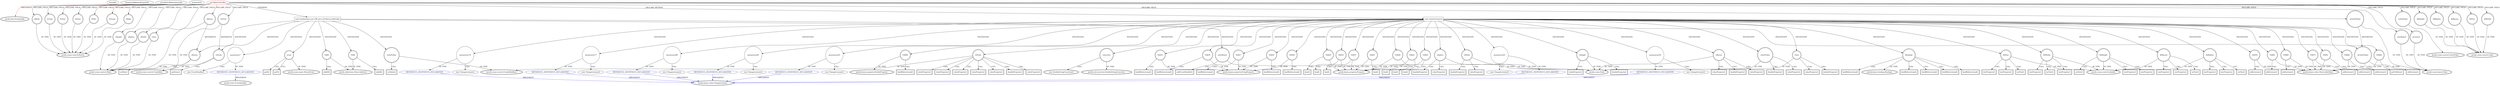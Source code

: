 digraph {
baseInfo[graphId=3089,category="extension_graph",isAnonymous=false,possibleRelation=true]
frameworkRelatedTypesInfo[0="javafx.fxml.Initializable"]
possibleCollaborationsInfo[0="3089~OVERRIDING_METHOD_DECLARATION-INSTANTIATION-~javafx.fxml.Initializable ~javafx.event.EventHandler ~false~true",1="3089~CLIENT_METHOD_DECLARATION-INSTANTIATION-~javafx.fxml.Initializable ~javafx.beans.value.ChangeListener ~false~true"]
locationInfo[projectName="if12b051-SWP_Paint",filePath="/if12b051-SWP_Paint/SWP_Paint-master/SWP_Paint/src/gui/MainController.java",contextSignature="MainController",graphId="3089"]
0[label="gui.MainController",vertexType="ROOT_CLIENT_CLASS_DECLARATION",isFrameworkType=false,color=red]
1[label="javafx.fxml.Initializable",vertexType="FRAMEWORK_INTERFACE_TYPE",isFrameworkType=true,peripheries=2]
2[label="bClear",vertexType="FIELD_DECLARATION",isFrameworkType=true,peripheries=2,shape=circle]
3[label="javafx.scene.control.Button",vertexType="FRAMEWORK_CLASS_TYPE",isFrameworkType=true,peripheries=2]
4[label="bDraw",vertexType="FIELD_DECLARATION",isFrameworkType=true,peripheries=2,shape=circle]
6[label="bEdit",vertexType="FIELD_DECLARATION",isFrameworkType=true,peripheries=2,shape=circle]
8[label="bGroup",vertexType="FIELD_DECLARATION",isFrameworkType=true,peripheries=2,shape=circle]
10[label="bHelp",vertexType="FIELD_DECLARATION",isFrameworkType=true,peripheries=2,shape=circle]
12[label="bRedo",vertexType="FIELD_DECLARATION",isFrameworkType=true,peripheries=2,shape=circle]
14[label="bUndo",vertexType="FIELD_DECLARATION",isFrameworkType=true,peripheries=2,shape=circle]
16[label="cbTools",vertexType="FIELD_DECLARATION",isFrameworkType=true,peripheries=2,shape=circle]
17[label="javafx.scene.control.ComboBox",vertexType="FRAMEWORK_CLASS_TYPE",isFrameworkType=true,peripheries=2]
18[label="colorPicker",vertexType="FIELD_DECLARATION",isFrameworkType=true,peripheries=2,shape=circle]
19[label="javafx.scene.control.ColorPicker",vertexType="FRAMEWORK_CLASS_TYPE",isFrameworkType=true,peripheries=2]
20[label="lblHeight",vertexType="FIELD_DECLARATION",isFrameworkType=true,peripheries=2,shape=circle]
21[label="javafx.scene.control.Label",vertexType="FRAMEWORK_CLASS_TYPE",isFrameworkType=true,peripheries=2]
22[label="lblRadius",vertexType="FIELD_DECLARATION",isFrameworkType=true,peripheries=2,shape=circle]
24[label="lblResize",vertexType="FIELD_DECLARATION",isFrameworkType=true,peripheries=2,shape=circle]
26[label="lblSize",vertexType="FIELD_DECLARATION",isFrameworkType=true,peripheries=2,shape=circle]
28[label="lblWidth",vertexType="FIELD_DECLARATION",isFrameworkType=true,peripheries=2,shape=circle]
30[label="pArtBoard",vertexType="FIELD_DECLARATION",isFrameworkType=true,peripheries=2,shape=circle]
31[label="javafx.scene.layout.Pane",vertexType="FRAMEWORK_CLASS_TYPE",isFrameworkType=true,peripheries=2]
32[label="pColorPicker",vertexType="FIELD_DECLARATION",isFrameworkType=true,peripheries=2,shape=circle]
34[label="pControl",vertexType="FIELD_DECLARATION",isFrameworkType=true,peripheries=2,shape=circle]
36[label="sHeight",vertexType="FIELD_DECLARATION",isFrameworkType=true,peripheries=2,shape=circle]
37[label="javafx.scene.control.Slider",vertexType="FRAMEWORK_CLASS_TYPE",isFrameworkType=true,peripheries=2]
38[label="sRadius",vertexType="FIELD_DECLARATION",isFrameworkType=true,peripheries=2,shape=circle]
40[label="sResize",vertexType="FIELD_DECLARATION",isFrameworkType=true,peripheries=2,shape=circle]
42[label="sSize",vertexType="FIELD_DECLARATION",isFrameworkType=true,peripheries=2,shape=circle]
44[label="sWidth",vertexType="FIELD_DECLARATION",isFrameworkType=true,peripheries=2,shape=circle]
46[label="void initialize(java.net.URL,java.util.ResourceBundle)",vertexType="OVERRIDING_METHOD_DECLARATION",isFrameworkType=false,shape=box]
47[label="VAR0",vertexType="VARIABLE_EXPRESION",isFrameworkType=true,peripheries=2,shape=circle]
49[label="javafx.collections.ObservableList",vertexType="FRAMEWORK_INTERFACE_TYPE",isFrameworkType=true,peripheries=2]
48[label="addAll()",vertexType="INSIDE_CALL",isFrameworkType=true,peripheries=2,shape=box]
50[label="cbTools",vertexType="VARIABLE_EXPRESION",isFrameworkType=true,peripheries=2,shape=circle]
51[label="getItems()",vertexType="INSIDE_CALL",isFrameworkType=true,peripheries=2,shape=box]
53[label="sResize",vertexType="VARIABLE_EXPRESION",isFrameworkType=true,peripheries=2,shape=circle]
54[label="setMax()",vertexType="INSIDE_CALL",isFrameworkType=true,peripheries=2,shape=box]
56[label="colorPicker",vertexType="VARIABLE_EXPRESION",isFrameworkType=true,peripheries=2,shape=circle]
58[label="javafx.scene.control.ComboBoxBase",vertexType="FRAMEWORK_CLASS_TYPE",isFrameworkType=true,peripheries=2]
57[label="setValue()",vertexType="INSIDE_CALL",isFrameworkType=true,peripheries=2,shape=box]
59[label="VAR4",vertexType="VARIABLE_EXPRESION",isFrameworkType=true,peripheries=2,shape=circle]
60[label="addAll()",vertexType="INSIDE_CALL",isFrameworkType=true,peripheries=2,shape=box]
62[label="pColorPicker",vertexType="VARIABLE_EXPRESION",isFrameworkType=true,peripheries=2,shape=circle]
63[label="getChildren()",vertexType="INSIDE_CALL",isFrameworkType=true,peripheries=2,shape=box]
65[label="pArtBoard",vertexType="VARIABLE_EXPRESION",isFrameworkType=true,peripheries=2,shape=circle]
67[label="javafx.scene.Node",vertexType="FRAMEWORK_CLASS_TYPE",isFrameworkType=true,peripheries=2]
66[label="addEventHandler()",vertexType="INSIDE_CALL",isFrameworkType=true,peripheries=2,shape=box]
69[label="anonymous7",vertexType="VARIABLE_EXPRESION",isFrameworkType=false,shape=circle]
70[label="REFERENCE_ANONYMOUS_DECLARATION",vertexType="REFERENCE_ANONYMOUS_DECLARATION",isFrameworkType=false,color=blue]
71[label="javafx.event.EventHandler",vertexType="FRAMEWORK_INTERFACE_TYPE",isFrameworkType=true,peripheries=2]
68[label="new EventHandler()",vertexType="CONSTRUCTOR_CALL",isFrameworkType=false]
72[label="event",vertexType="VARIABLE_EXPRESION",isFrameworkType=true,peripheries=2,shape=circle]
74[label="javafx.scene.input.MouseEvent",vertexType="FRAMEWORK_CLASS_TYPE",isFrameworkType=true,peripheries=2]
73[label="getX()",vertexType="INSIDE_CALL",isFrameworkType=true,peripheries=2,shape=box]
76[label="getY()",vertexType="INSIDE_CALL",isFrameworkType=true,peripheries=2,shape=box]
141[label="void createListeners()",vertexType="CLIENT_METHOD_DECLARATION",isFrameworkType=false,shape=box]
143[label="converter",vertexType="VARIABLE_EXPRESION",isFrameworkType=true,peripheries=2,shape=circle]
144[label="javafx.util.converter.DoubleStringConverter",vertexType="FRAMEWORK_CLASS_TYPE",isFrameworkType=true,peripheries=2]
142[label="new DoubleStringConverter()",vertexType="CONSTRUCTOR_CALL",isFrameworkType=true,peripheries=2]
145[label="VAR27",vertexType="VARIABLE_EXPRESION",isFrameworkType=true,peripheries=2,shape=circle]
147[label="javafx.beans.property.StringProperty",vertexType="FRAMEWORK_CLASS_TYPE",isFrameworkType=true,peripheries=2]
146[label="bindBidirectional()",vertexType="INSIDE_CALL",isFrameworkType=true,peripheries=2,shape=box]
148[label="cbTools",vertexType="VARIABLE_EXPRESION",isFrameworkType=true,peripheries=2,shape=circle]
149[label="valueProperty()",vertexType="INSIDE_CALL",isFrameworkType=true,peripheries=2,shape=box]
151[label="VAR29",vertexType="VARIABLE_EXPRESION",isFrameworkType=true,peripheries=2,shape=circle]
153[label="javafx.beans.property.Property",vertexType="FRAMEWORK_INTERFACE_TYPE",isFrameworkType=true,peripheries=2]
152[label="bind()",vertexType="INSIDE_CALL",isFrameworkType=true,peripheries=2,shape=box]
154[label="sSize",vertexType="VARIABLE_EXPRESION",isFrameworkType=true,peripheries=2,shape=circle]
155[label="disableProperty()",vertexType="INSIDE_CALL",isFrameworkType=true,peripheries=2,shape=box]
157[label="VAR31",vertexType="VARIABLE_EXPRESION",isFrameworkType=true,peripheries=2,shape=circle]
158[label="bindBidirectional()",vertexType="INSIDE_CALL",isFrameworkType=true,peripheries=2,shape=box]
161[label="valueProperty()",vertexType="INSIDE_CALL",isFrameworkType=true,peripheries=2,shape=box]
162[label="VAR33",vertexType="VARIABLE_EXPRESION",isFrameworkType=true,peripheries=2,shape=circle]
163[label="bind()",vertexType="INSIDE_CALL",isFrameworkType=true,peripheries=2,shape=box]
165[label="sRadius",vertexType="VARIABLE_EXPRESION",isFrameworkType=true,peripheries=2,shape=circle]
166[label="disableProperty()",vertexType="INSIDE_CALL",isFrameworkType=true,peripheries=2,shape=box]
168[label="VAR35",vertexType="VARIABLE_EXPRESION",isFrameworkType=true,peripheries=2,shape=circle]
169[label="bindBidirectional()",vertexType="INSIDE_CALL",isFrameworkType=true,peripheries=2,shape=box]
172[label="valueProperty()",vertexType="INSIDE_CALL",isFrameworkType=true,peripheries=2,shape=box]
173[label="VAR37",vertexType="VARIABLE_EXPRESION",isFrameworkType=true,peripheries=2,shape=circle]
174[label="bind()",vertexType="INSIDE_CALL",isFrameworkType=true,peripheries=2,shape=box]
176[label="sWidth",vertexType="VARIABLE_EXPRESION",isFrameworkType=true,peripheries=2,shape=circle]
177[label="disableProperty()",vertexType="INSIDE_CALL",isFrameworkType=true,peripheries=2,shape=box]
179[label="VAR39",vertexType="VARIABLE_EXPRESION",isFrameworkType=true,peripheries=2,shape=circle]
180[label="bindBidirectional()",vertexType="INSIDE_CALL",isFrameworkType=true,peripheries=2,shape=box]
183[label="valueProperty()",vertexType="INSIDE_CALL",isFrameworkType=true,peripheries=2,shape=box]
184[label="VAR41",vertexType="VARIABLE_EXPRESION",isFrameworkType=true,peripheries=2,shape=circle]
185[label="bind()",vertexType="INSIDE_CALL",isFrameworkType=true,peripheries=2,shape=box]
187[label="sHeight",vertexType="VARIABLE_EXPRESION",isFrameworkType=true,peripheries=2,shape=circle]
188[label="disableProperty()",vertexType="INSIDE_CALL",isFrameworkType=true,peripheries=2,shape=box]
190[label="VAR43",vertexType="VARIABLE_EXPRESION",isFrameworkType=true,peripheries=2,shape=circle]
191[label="bindBidirectional()",vertexType="INSIDE_CALL",isFrameworkType=true,peripheries=2,shape=box]
194[label="valueProperty()",vertexType="INSIDE_CALL",isFrameworkType=true,peripheries=2,shape=box]
195[label="VAR45",vertexType="VARIABLE_EXPRESION",isFrameworkType=true,peripheries=2,shape=circle]
196[label="bind()",vertexType="INSIDE_CALL",isFrameworkType=true,peripheries=2,shape=box]
198[label="sResize",vertexType="VARIABLE_EXPRESION",isFrameworkType=true,peripheries=2,shape=circle]
199[label="disableProperty()",vertexType="INSIDE_CALL",isFrameworkType=true,peripheries=2,shape=box]
201[label="VAR47",vertexType="VARIABLE_EXPRESION",isFrameworkType=true,peripheries=2,shape=circle]
202[label="bind()",vertexType="INSIDE_CALL",isFrameworkType=true,peripheries=2,shape=box]
205[label="disableProperty()",vertexType="INSIDE_CALL",isFrameworkType=true,peripheries=2,shape=box]
206[label="VAR49",vertexType="VARIABLE_EXPRESION",isFrameworkType=true,peripheries=2,shape=circle]
207[label="bind()",vertexType="INSIDE_CALL",isFrameworkType=true,peripheries=2,shape=box]
209[label="colorPicker",vertexType="VARIABLE_EXPRESION",isFrameworkType=true,peripheries=2,shape=circle]
210[label="disableProperty()",vertexType="INSIDE_CALL",isFrameworkType=true,peripheries=2,shape=box]
212[label="Bindings",vertexType="VARIABLE_EXPRESION",isFrameworkType=true,peripheries=2,shape=circle]
214[label="javafx.beans.binding.Bindings",vertexType="FRAMEWORK_CLASS_TYPE",isFrameworkType=true,peripheries=2]
213[label="bindBidirectional()",vertexType="INSIDE_CALL",isFrameworkType=true,peripheries=2,shape=box]
215[label="lblRadius",vertexType="VARIABLE_EXPRESION",isFrameworkType=true,peripheries=2,shape=circle]
217[label="javafx.scene.control.Labeled",vertexType="FRAMEWORK_CLASS_TYPE",isFrameworkType=true,peripheries=2]
216[label="textProperty()",vertexType="INSIDE_CALL",isFrameworkType=true,peripheries=2,shape=box]
219[label="valueProperty()",vertexType="INSIDE_CALL",isFrameworkType=true,peripheries=2,shape=box]
220[label="VAR54",vertexType="VARIABLE_EXPRESION",isFrameworkType=true,peripheries=2,shape=circle]
222[label="javafx.beans.value.ObservableValue",vertexType="FRAMEWORK_INTERFACE_TYPE",isFrameworkType=true,peripheries=2]
221[label="addListener()",vertexType="INSIDE_CALL",isFrameworkType=true,peripheries=2,shape=box]
224[label="textProperty()",vertexType="INSIDE_CALL",isFrameworkType=true,peripheries=2,shape=box]
226[label="anonymous56",vertexType="VARIABLE_EXPRESION",isFrameworkType=false,shape=circle]
227[label="REFERENCE_ANONYMOUS_DECLARATION",vertexType="REFERENCE_ANONYMOUS_DECLARATION",isFrameworkType=false,color=blue]
228[label="javafx.beans.value.ChangeListener",vertexType="FRAMEWORK_INTERFACE_TYPE",isFrameworkType=true,peripheries=2]
225[label="new ChangeListener()",vertexType="CONSTRUCTOR_CALL",isFrameworkType=false]
230[label="setText()",vertexType="INSIDE_CALL",isFrameworkType=true,peripheries=2,shape=box]
232[label="bindBidirectional()",vertexType="INSIDE_CALL",isFrameworkType=true,peripheries=2,shape=box]
233[label="lblSize",vertexType="VARIABLE_EXPRESION",isFrameworkType=true,peripheries=2,shape=circle]
234[label="textProperty()",vertexType="INSIDE_CALL",isFrameworkType=true,peripheries=2,shape=box]
237[label="valueProperty()",vertexType="INSIDE_CALL",isFrameworkType=true,peripheries=2,shape=box]
238[label="VAR61",vertexType="VARIABLE_EXPRESION",isFrameworkType=true,peripheries=2,shape=circle]
239[label="addListener()",vertexType="INSIDE_CALL",isFrameworkType=true,peripheries=2,shape=box]
242[label="textProperty()",vertexType="INSIDE_CALL",isFrameworkType=true,peripheries=2,shape=box]
244[label="anonymous63",vertexType="VARIABLE_EXPRESION",isFrameworkType=false,shape=circle]
245[label="REFERENCE_ANONYMOUS_DECLARATION",vertexType="REFERENCE_ANONYMOUS_DECLARATION",isFrameworkType=false,color=blue]
243[label="new ChangeListener()",vertexType="CONSTRUCTOR_CALL",isFrameworkType=false]
248[label="setText()",vertexType="INSIDE_CALL",isFrameworkType=true,peripheries=2,shape=box]
250[label="bindBidirectional()",vertexType="INSIDE_CALL",isFrameworkType=true,peripheries=2,shape=box]
251[label="lblWidth",vertexType="VARIABLE_EXPRESION",isFrameworkType=true,peripheries=2,shape=circle]
252[label="textProperty()",vertexType="INSIDE_CALL",isFrameworkType=true,peripheries=2,shape=box]
255[label="valueProperty()",vertexType="INSIDE_CALL",isFrameworkType=true,peripheries=2,shape=box]
256[label="VAR68",vertexType="VARIABLE_EXPRESION",isFrameworkType=true,peripheries=2,shape=circle]
257[label="addListener()",vertexType="INSIDE_CALL",isFrameworkType=true,peripheries=2,shape=box]
260[label="textProperty()",vertexType="INSIDE_CALL",isFrameworkType=true,peripheries=2,shape=box]
262[label="anonymous70",vertexType="VARIABLE_EXPRESION",isFrameworkType=false,shape=circle]
263[label="REFERENCE_ANONYMOUS_DECLARATION",vertexType="REFERENCE_ANONYMOUS_DECLARATION",isFrameworkType=false,color=blue]
261[label="new ChangeListener()",vertexType="CONSTRUCTOR_CALL",isFrameworkType=false]
266[label="setText()",vertexType="INSIDE_CALL",isFrameworkType=true,peripheries=2,shape=box]
268[label="bindBidirectional()",vertexType="INSIDE_CALL",isFrameworkType=true,peripheries=2,shape=box]
269[label="lblHeight",vertexType="VARIABLE_EXPRESION",isFrameworkType=true,peripheries=2,shape=circle]
270[label="textProperty()",vertexType="INSIDE_CALL",isFrameworkType=true,peripheries=2,shape=box]
273[label="valueProperty()",vertexType="INSIDE_CALL",isFrameworkType=true,peripheries=2,shape=box]
274[label="VAR75",vertexType="VARIABLE_EXPRESION",isFrameworkType=true,peripheries=2,shape=circle]
275[label="addListener()",vertexType="INSIDE_CALL",isFrameworkType=true,peripheries=2,shape=box]
278[label="textProperty()",vertexType="INSIDE_CALL",isFrameworkType=true,peripheries=2,shape=box]
280[label="anonymous77",vertexType="VARIABLE_EXPRESION",isFrameworkType=false,shape=circle]
281[label="REFERENCE_ANONYMOUS_DECLARATION",vertexType="REFERENCE_ANONYMOUS_DECLARATION",isFrameworkType=false,color=blue]
279[label="new ChangeListener()",vertexType="CONSTRUCTOR_CALL",isFrameworkType=false]
284[label="setText()",vertexType="INSIDE_CALL",isFrameworkType=true,peripheries=2,shape=box]
286[label="bindBidirectional()",vertexType="INSIDE_CALL",isFrameworkType=true,peripheries=2,shape=box]
287[label="lblResize",vertexType="VARIABLE_EXPRESION",isFrameworkType=true,peripheries=2,shape=circle]
288[label="textProperty()",vertexType="INSIDE_CALL",isFrameworkType=true,peripheries=2,shape=box]
291[label="valueProperty()",vertexType="INSIDE_CALL",isFrameworkType=true,peripheries=2,shape=box]
292[label="VAR82",vertexType="VARIABLE_EXPRESION",isFrameworkType=true,peripheries=2,shape=circle]
294[label="javafx.beans.property.DoubleProperty",vertexType="FRAMEWORK_CLASS_TYPE",isFrameworkType=true,peripheries=2]
293[label="bindBidirectional()",vertexType="INSIDE_CALL",isFrameworkType=true,peripheries=2,shape=box]
296[label="valueProperty()",vertexType="INSIDE_CALL",isFrameworkType=true,peripheries=2,shape=box]
297[label="VAR84",vertexType="VARIABLE_EXPRESION",isFrameworkType=true,peripheries=2,shape=circle]
298[label="addListener()",vertexType="INSIDE_CALL",isFrameworkType=true,peripheries=2,shape=box]
301[label="textProperty()",vertexType="INSIDE_CALL",isFrameworkType=true,peripheries=2,shape=box]
303[label="anonymous86",vertexType="VARIABLE_EXPRESION",isFrameworkType=false,shape=circle]
304[label="REFERENCE_ANONYMOUS_DECLARATION",vertexType="REFERENCE_ANONYMOUS_DECLARATION",isFrameworkType=false,color=blue]
302[label="new ChangeListener()",vertexType="CONSTRUCTOR_CALL",isFrameworkType=false]
307[label="setText()",vertexType="INSIDE_CALL",isFrameworkType=true,peripheries=2,shape=box]
308[label="VAR88",vertexType="VARIABLE_EXPRESION",isFrameworkType=true,peripheries=2,shape=circle]
309[label="addListener()",vertexType="INSIDE_CALL",isFrameworkType=true,peripheries=2,shape=box]
312[label="valueProperty()",vertexType="INSIDE_CALL",isFrameworkType=true,peripheries=2,shape=box]
314[label="anonymous90",vertexType="VARIABLE_EXPRESION",isFrameworkType=false,shape=circle]
315[label="REFERENCE_ANONYMOUS_DECLARATION",vertexType="REFERENCE_ANONYMOUS_DECLARATION",isFrameworkType=false,color=blue]
313[label="new ChangeListener()",vertexType="CONSTRUCTOR_CALL",isFrameworkType=false]
317[label="VAR91",vertexType="VARIABLE_EXPRESION",isFrameworkType=true,peripheries=2,shape=circle]
318[label="addListener()",vertexType="INSIDE_CALL",isFrameworkType=true,peripheries=2,shape=box]
321[label="valueProperty()",vertexType="INSIDE_CALL",isFrameworkType=true,peripheries=2,shape=box]
323[label="anonymous93",vertexType="VARIABLE_EXPRESION",isFrameworkType=false,shape=circle]
324[label="REFERENCE_ANONYMOUS_DECLARATION",vertexType="REFERENCE_ANONYMOUS_DECLARATION",isFrameworkType=false,color=blue]
322[label="new ChangeListener()",vertexType="CONSTRUCTOR_CALL",isFrameworkType=false]
0->1[label="IMPLEMENT",color=red]
0->2[label="DECLARE_FIELD"]
2->3[label="OF_TYPE"]
0->4[label="DECLARE_FIELD"]
4->3[label="OF_TYPE"]
0->6[label="DECLARE_FIELD"]
6->3[label="OF_TYPE"]
0->8[label="DECLARE_FIELD"]
8->3[label="OF_TYPE"]
0->10[label="DECLARE_FIELD"]
10->3[label="OF_TYPE"]
0->12[label="DECLARE_FIELD"]
12->3[label="OF_TYPE"]
0->14[label="DECLARE_FIELD"]
14->3[label="OF_TYPE"]
0->16[label="DECLARE_FIELD"]
16->17[label="OF_TYPE"]
0->18[label="DECLARE_FIELD"]
18->19[label="OF_TYPE"]
0->20[label="DECLARE_FIELD"]
20->21[label="OF_TYPE"]
0->22[label="DECLARE_FIELD"]
22->21[label="OF_TYPE"]
0->24[label="DECLARE_FIELD"]
24->21[label="OF_TYPE"]
0->26[label="DECLARE_FIELD"]
26->21[label="OF_TYPE"]
0->28[label="DECLARE_FIELD"]
28->21[label="OF_TYPE"]
0->30[label="DECLARE_FIELD"]
30->31[label="OF_TYPE"]
0->32[label="DECLARE_FIELD"]
32->31[label="OF_TYPE"]
0->34[label="DECLARE_FIELD"]
34->31[label="OF_TYPE"]
0->36[label="DECLARE_FIELD"]
36->37[label="OF_TYPE"]
0->38[label="DECLARE_FIELD"]
38->37[label="OF_TYPE"]
0->40[label="DECLARE_FIELD"]
40->37[label="OF_TYPE"]
0->42[label="DECLARE_FIELD"]
42->37[label="OF_TYPE"]
0->44[label="DECLARE_FIELD"]
44->37[label="OF_TYPE"]
0->46[label="OVERRIDE"]
46->47[label="INSTANTIATE"]
47->49[label="OF_TYPE"]
47->48[label="CALL"]
46->50[label="INSTANTIATE"]
16->50[label="REFERENCE"]
50->17[label="OF_TYPE"]
50->51[label="CALL"]
46->53[label="INSTANTIATE"]
40->53[label="REFERENCE"]
53->37[label="OF_TYPE"]
53->54[label="CALL"]
46->56[label="INSTANTIATE"]
56->58[label="OF_TYPE"]
56->57[label="CALL"]
46->59[label="INSTANTIATE"]
59->49[label="OF_TYPE"]
59->60[label="CALL"]
46->62[label="INSTANTIATE"]
32->62[label="REFERENCE"]
62->31[label="OF_TYPE"]
62->63[label="CALL"]
46->65[label="INSTANTIATE"]
65->67[label="OF_TYPE"]
65->66[label="CALL"]
46->69[label="INSTANTIATE"]
70->71[label="IMPLEMENT",color=blue]
69->70[label="OF_TYPE"]
69->68[label="CALL"]
46->72[label="INSTANTIATE"]
72->74[label="OF_TYPE"]
72->73[label="CALL"]
72->76[label="CALL"]
0->141[label="DECLARE_METHOD"]
141->143[label="INSTANTIATE"]
143->144[label="OF_TYPE"]
143->142[label="CALL"]
141->145[label="INSTANTIATE"]
145->147[label="OF_TYPE"]
145->146[label="CALL"]
141->148[label="INSTANTIATE"]
148->58[label="OF_TYPE"]
148->149[label="CALL"]
141->151[label="INSTANTIATE"]
151->153[label="OF_TYPE"]
151->152[label="CALL"]
141->154[label="INSTANTIATE"]
154->67[label="OF_TYPE"]
154->155[label="CALL"]
141->157[label="INSTANTIATE"]
157->147[label="OF_TYPE"]
157->158[label="CALL"]
148->161[label="CALL"]
141->162[label="INSTANTIATE"]
162->153[label="OF_TYPE"]
162->163[label="CALL"]
141->165[label="INSTANTIATE"]
165->67[label="OF_TYPE"]
165->166[label="CALL"]
141->168[label="INSTANTIATE"]
168->147[label="OF_TYPE"]
168->169[label="CALL"]
148->172[label="CALL"]
141->173[label="INSTANTIATE"]
173->153[label="OF_TYPE"]
173->174[label="CALL"]
141->176[label="INSTANTIATE"]
176->67[label="OF_TYPE"]
176->177[label="CALL"]
141->179[label="INSTANTIATE"]
179->147[label="OF_TYPE"]
179->180[label="CALL"]
148->183[label="CALL"]
141->184[label="INSTANTIATE"]
184->153[label="OF_TYPE"]
184->185[label="CALL"]
141->187[label="INSTANTIATE"]
187->67[label="OF_TYPE"]
187->188[label="CALL"]
141->190[label="INSTANTIATE"]
190->147[label="OF_TYPE"]
190->191[label="CALL"]
148->194[label="CALL"]
141->195[label="INSTANTIATE"]
195->153[label="OF_TYPE"]
195->196[label="CALL"]
141->198[label="INSTANTIATE"]
198->67[label="OF_TYPE"]
198->199[label="CALL"]
141->201[label="INSTANTIATE"]
201->153[label="OF_TYPE"]
201->202[label="CALL"]
148->205[label="CALL"]
141->206[label="INSTANTIATE"]
206->153[label="OF_TYPE"]
206->207[label="CALL"]
141->209[label="INSTANTIATE"]
209->67[label="OF_TYPE"]
209->210[label="CALL"]
141->212[label="INSTANTIATE"]
212->214[label="OF_TYPE"]
212->213[label="CALL"]
141->215[label="INSTANTIATE"]
215->217[label="OF_TYPE"]
215->216[label="CALL"]
165->219[label="CALL"]
141->220[label="INSTANTIATE"]
220->222[label="OF_TYPE"]
220->221[label="CALL"]
215->224[label="CALL"]
141->226[label="INSTANTIATE"]
227->228[label="IMPLEMENT",color=blue]
226->227[label="OF_TYPE"]
226->225[label="CALL"]
215->230[label="CALL"]
212->232[label="CALL"]
141->233[label="INSTANTIATE"]
233->217[label="OF_TYPE"]
233->234[label="CALL"]
154->237[label="CALL"]
141->238[label="INSTANTIATE"]
238->222[label="OF_TYPE"]
238->239[label="CALL"]
233->242[label="CALL"]
141->244[label="INSTANTIATE"]
245->228[label="IMPLEMENT",color=blue]
244->245[label="OF_TYPE"]
244->243[label="CALL"]
233->248[label="CALL"]
212->250[label="CALL"]
141->251[label="INSTANTIATE"]
251->217[label="OF_TYPE"]
251->252[label="CALL"]
176->255[label="CALL"]
141->256[label="INSTANTIATE"]
256->222[label="OF_TYPE"]
256->257[label="CALL"]
251->260[label="CALL"]
141->262[label="INSTANTIATE"]
263->228[label="IMPLEMENT",color=blue]
262->263[label="OF_TYPE"]
262->261[label="CALL"]
251->266[label="CALL"]
212->268[label="CALL"]
141->269[label="INSTANTIATE"]
269->217[label="OF_TYPE"]
269->270[label="CALL"]
187->273[label="CALL"]
141->274[label="INSTANTIATE"]
274->222[label="OF_TYPE"]
274->275[label="CALL"]
269->278[label="CALL"]
141->280[label="INSTANTIATE"]
281->228[label="IMPLEMENT",color=blue]
280->281[label="OF_TYPE"]
280->279[label="CALL"]
269->284[label="CALL"]
212->286[label="CALL"]
141->287[label="INSTANTIATE"]
287->217[label="OF_TYPE"]
287->288[label="CALL"]
198->291[label="CALL"]
141->292[label="INSTANTIATE"]
292->294[label="OF_TYPE"]
292->293[label="CALL"]
198->296[label="CALL"]
141->297[label="INSTANTIATE"]
297->222[label="OF_TYPE"]
297->298[label="CALL"]
287->301[label="CALL"]
141->303[label="INSTANTIATE"]
304->228[label="IMPLEMENT",color=blue]
303->304[label="OF_TYPE"]
303->302[label="CALL"]
287->307[label="CALL"]
141->308[label="INSTANTIATE"]
308->222[label="OF_TYPE"]
308->309[label="CALL"]
148->312[label="CALL"]
141->314[label="INSTANTIATE"]
315->228[label="IMPLEMENT",color=blue]
314->315[label="OF_TYPE"]
314->313[label="CALL"]
141->317[label="INSTANTIATE"]
317->222[label="OF_TYPE"]
317->318[label="CALL"]
209->321[label="CALL"]
141->323[label="INSTANTIATE"]
324->228[label="IMPLEMENT",color=blue]
323->324[label="OF_TYPE"]
323->322[label="CALL"]
}
